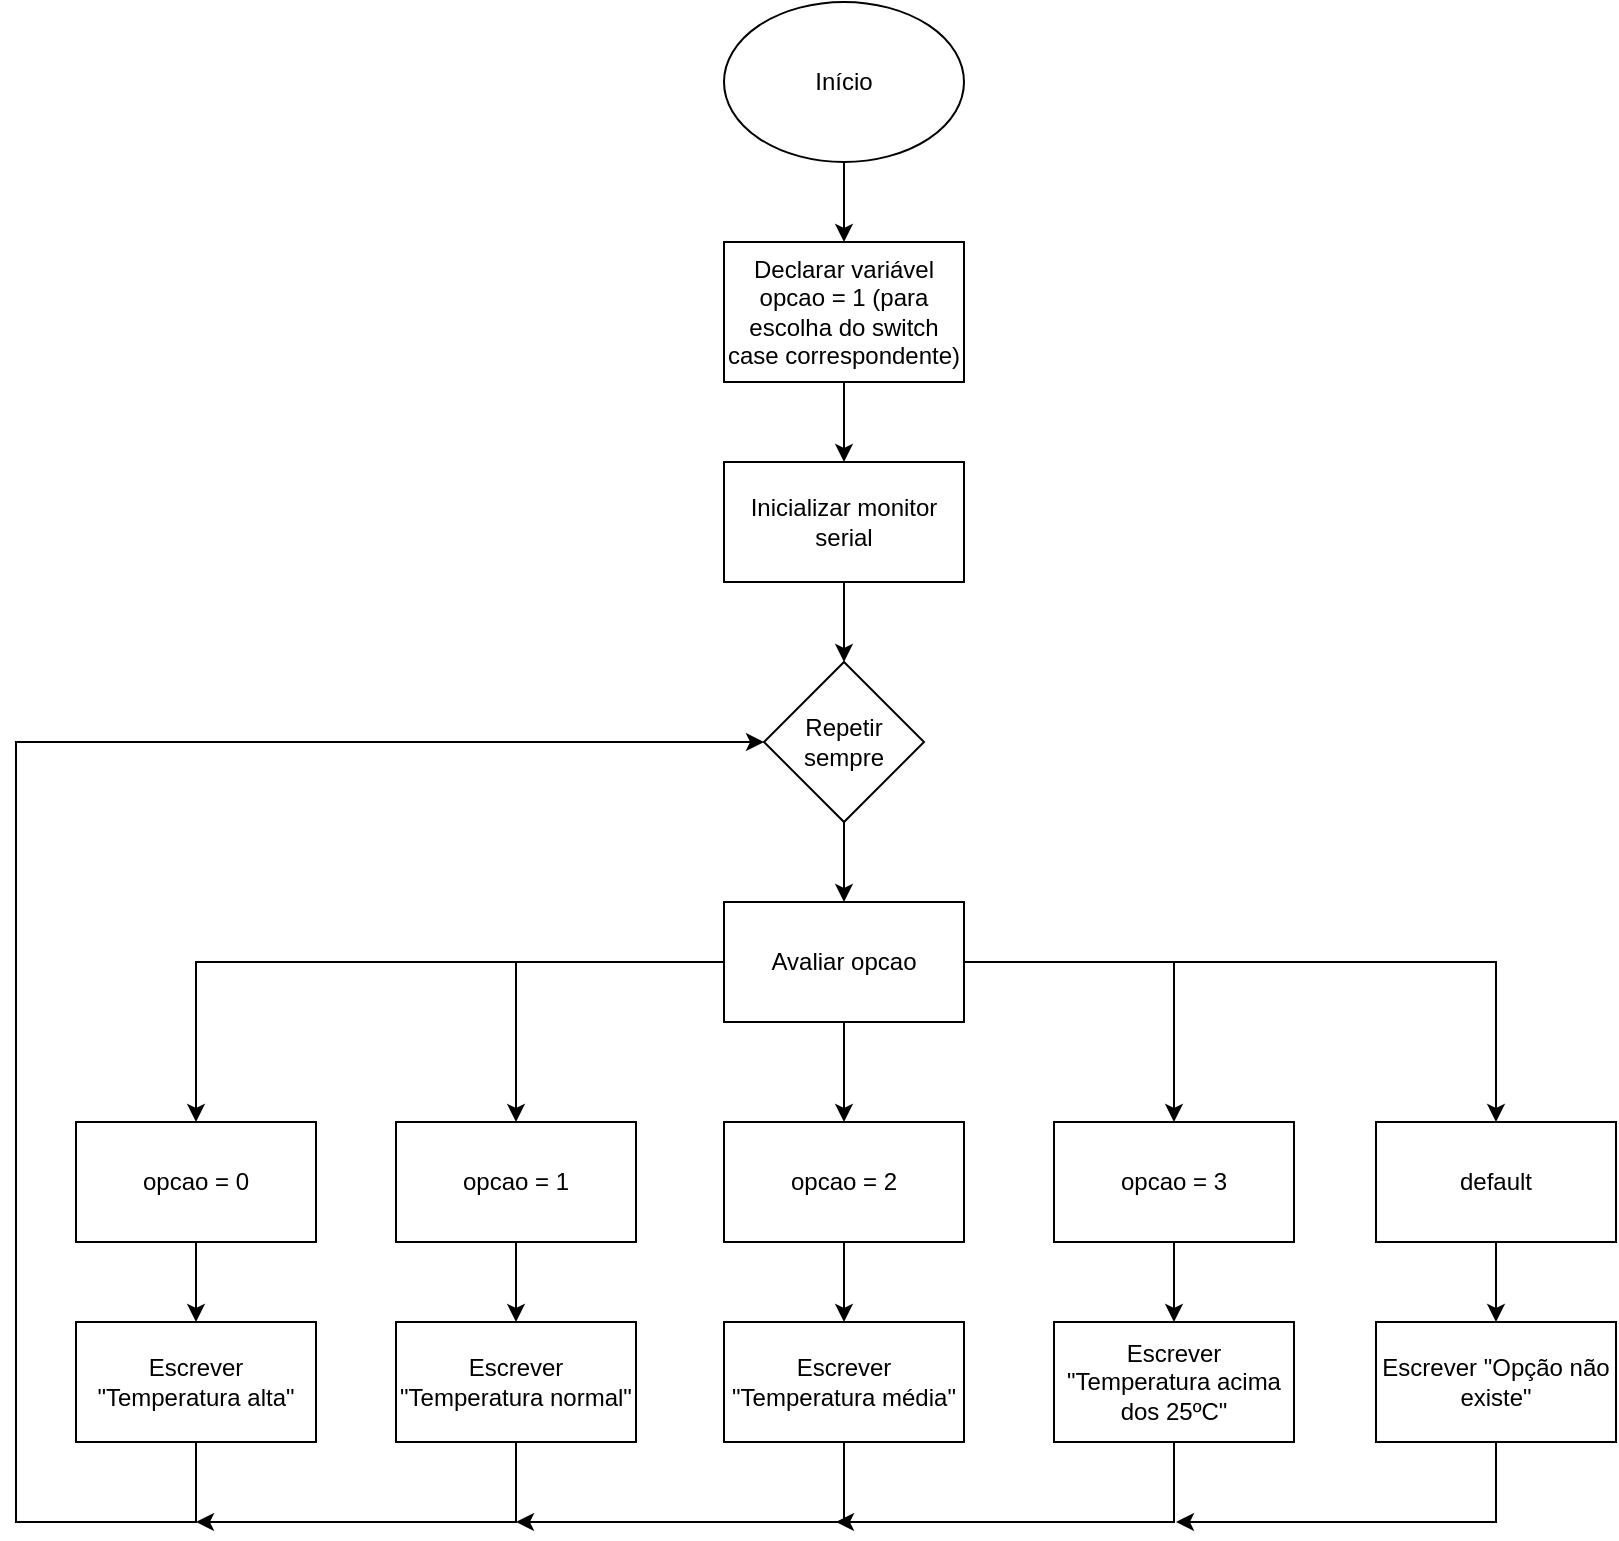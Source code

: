 <mxfile version="28.2.5">
  <diagram name="Página-1" id="gy2yo7RkpKanjK4BpiVM">
    <mxGraphModel dx="1428" dy="849" grid="1" gridSize="10" guides="1" tooltips="1" connect="1" arrows="1" fold="1" page="1" pageScale="1" pageWidth="827" pageHeight="1169" math="0" shadow="0">
      <root>
        <mxCell id="0" />
        <mxCell id="1" parent="0" />
        <mxCell id="s2uIdZ-xBV_o9WMeRKXz-3" style="edgeStyle=orthogonalEdgeStyle;rounded=0;orthogonalLoop=1;jettySize=auto;html=1;entryX=0.5;entryY=0;entryDx=0;entryDy=0;" parent="1" source="s2uIdZ-xBV_o9WMeRKXz-1" target="s2uIdZ-xBV_o9WMeRKXz-2" edge="1">
          <mxGeometry relative="1" as="geometry" />
        </mxCell>
        <mxCell id="s2uIdZ-xBV_o9WMeRKXz-1" value="Início" style="ellipse;whiteSpace=wrap;html=1;" parent="1" vertex="1">
          <mxGeometry x="354" y="40" width="120" height="80" as="geometry" />
        </mxCell>
        <mxCell id="s2uIdZ-xBV_o9WMeRKXz-5" style="edgeStyle=orthogonalEdgeStyle;rounded=0;orthogonalLoop=1;jettySize=auto;html=1;entryX=0.5;entryY=0;entryDx=0;entryDy=0;" parent="1" source="s2uIdZ-xBV_o9WMeRKXz-2" target="s2uIdZ-xBV_o9WMeRKXz-4" edge="1">
          <mxGeometry relative="1" as="geometry" />
        </mxCell>
        <mxCell id="s2uIdZ-xBV_o9WMeRKXz-2" value="Declarar variável opcao = 1 (para escolha do switch case correspondente)" style="rounded=0;whiteSpace=wrap;html=1;" parent="1" vertex="1">
          <mxGeometry x="354" y="160" width="120" height="70" as="geometry" />
        </mxCell>
        <mxCell id="s2uIdZ-xBV_o9WMeRKXz-7" style="edgeStyle=orthogonalEdgeStyle;rounded=0;orthogonalLoop=1;jettySize=auto;html=1;entryX=0.5;entryY=0;entryDx=0;entryDy=0;" parent="1" source="s2uIdZ-xBV_o9WMeRKXz-4" target="s2uIdZ-xBV_o9WMeRKXz-6" edge="1">
          <mxGeometry relative="1" as="geometry" />
        </mxCell>
        <mxCell id="s2uIdZ-xBV_o9WMeRKXz-4" value="Inicializar monitor serial" style="rounded=0;whiteSpace=wrap;html=1;" parent="1" vertex="1">
          <mxGeometry x="354" y="270" width="120" height="60" as="geometry" />
        </mxCell>
        <mxCell id="s2uIdZ-xBV_o9WMeRKXz-19" style="edgeStyle=orthogonalEdgeStyle;rounded=0;orthogonalLoop=1;jettySize=auto;html=1;entryX=0.5;entryY=0;entryDx=0;entryDy=0;" parent="1" source="s2uIdZ-xBV_o9WMeRKXz-6" target="s2uIdZ-xBV_o9WMeRKXz-8" edge="1">
          <mxGeometry relative="1" as="geometry" />
        </mxCell>
        <mxCell id="s2uIdZ-xBV_o9WMeRKXz-6" value="Repetir sempre" style="rhombus;whiteSpace=wrap;html=1;" parent="1" vertex="1">
          <mxGeometry x="374" y="370" width="80" height="80" as="geometry" />
        </mxCell>
        <mxCell id="s2uIdZ-xBV_o9WMeRKXz-14" style="edgeStyle=orthogonalEdgeStyle;rounded=0;orthogonalLoop=1;jettySize=auto;html=1;entryX=0.5;entryY=0;entryDx=0;entryDy=0;" parent="1" source="s2uIdZ-xBV_o9WMeRKXz-8" target="s2uIdZ-xBV_o9WMeRKXz-9" edge="1">
          <mxGeometry relative="1" as="geometry" />
        </mxCell>
        <mxCell id="s2uIdZ-xBV_o9WMeRKXz-15" style="edgeStyle=orthogonalEdgeStyle;rounded=0;orthogonalLoop=1;jettySize=auto;html=1;entryX=0.5;entryY=0;entryDx=0;entryDy=0;" parent="1" source="s2uIdZ-xBV_o9WMeRKXz-8" target="s2uIdZ-xBV_o9WMeRKXz-10" edge="1">
          <mxGeometry relative="1" as="geometry" />
        </mxCell>
        <mxCell id="s2uIdZ-xBV_o9WMeRKXz-16" style="edgeStyle=orthogonalEdgeStyle;rounded=0;orthogonalLoop=1;jettySize=auto;html=1;entryX=0.5;entryY=0;entryDx=0;entryDy=0;" parent="1" source="s2uIdZ-xBV_o9WMeRKXz-8" target="s2uIdZ-xBV_o9WMeRKXz-11" edge="1">
          <mxGeometry relative="1" as="geometry" />
        </mxCell>
        <mxCell id="s2uIdZ-xBV_o9WMeRKXz-17" style="edgeStyle=orthogonalEdgeStyle;rounded=0;orthogonalLoop=1;jettySize=auto;html=1;entryX=0.5;entryY=0;entryDx=0;entryDy=0;" parent="1" source="s2uIdZ-xBV_o9WMeRKXz-8" target="s2uIdZ-xBV_o9WMeRKXz-12" edge="1">
          <mxGeometry relative="1" as="geometry" />
        </mxCell>
        <mxCell id="s2uIdZ-xBV_o9WMeRKXz-18" style="edgeStyle=orthogonalEdgeStyle;rounded=0;orthogonalLoop=1;jettySize=auto;html=1;entryX=0.5;entryY=0;entryDx=0;entryDy=0;" parent="1" source="s2uIdZ-xBV_o9WMeRKXz-8" target="s2uIdZ-xBV_o9WMeRKXz-13" edge="1">
          <mxGeometry relative="1" as="geometry" />
        </mxCell>
        <mxCell id="s2uIdZ-xBV_o9WMeRKXz-8" value="Avaliar opcao" style="rounded=0;whiteSpace=wrap;html=1;" parent="1" vertex="1">
          <mxGeometry x="354" y="490" width="120" height="60" as="geometry" />
        </mxCell>
        <mxCell id="s2uIdZ-xBV_o9WMeRKXz-29" style="edgeStyle=orthogonalEdgeStyle;rounded=0;orthogonalLoop=1;jettySize=auto;html=1;entryX=0.5;entryY=0;entryDx=0;entryDy=0;" parent="1" source="s2uIdZ-xBV_o9WMeRKXz-9" target="s2uIdZ-xBV_o9WMeRKXz-24" edge="1">
          <mxGeometry relative="1" as="geometry" />
        </mxCell>
        <mxCell id="s2uIdZ-xBV_o9WMeRKXz-9" value="opcao = 0" style="rounded=0;whiteSpace=wrap;html=1;" parent="1" vertex="1">
          <mxGeometry x="30" y="600" width="120" height="60" as="geometry" />
        </mxCell>
        <mxCell id="s2uIdZ-xBV_o9WMeRKXz-30" style="edgeStyle=orthogonalEdgeStyle;rounded=0;orthogonalLoop=1;jettySize=auto;html=1;entryX=0.5;entryY=0;entryDx=0;entryDy=0;" parent="1" source="s2uIdZ-xBV_o9WMeRKXz-10" target="s2uIdZ-xBV_o9WMeRKXz-25" edge="1">
          <mxGeometry relative="1" as="geometry" />
        </mxCell>
        <mxCell id="s2uIdZ-xBV_o9WMeRKXz-10" value="opcao = 1" style="rounded=0;whiteSpace=wrap;html=1;" parent="1" vertex="1">
          <mxGeometry x="190" y="600" width="120" height="60" as="geometry" />
        </mxCell>
        <mxCell id="s2uIdZ-xBV_o9WMeRKXz-31" style="edgeStyle=orthogonalEdgeStyle;rounded=0;orthogonalLoop=1;jettySize=auto;html=1;entryX=0.5;entryY=0;entryDx=0;entryDy=0;" parent="1" source="s2uIdZ-xBV_o9WMeRKXz-11" target="s2uIdZ-xBV_o9WMeRKXz-26" edge="1">
          <mxGeometry relative="1" as="geometry" />
        </mxCell>
        <mxCell id="s2uIdZ-xBV_o9WMeRKXz-11" value="opcao = 2" style="rounded=0;whiteSpace=wrap;html=1;" parent="1" vertex="1">
          <mxGeometry x="354" y="600" width="120" height="60" as="geometry" />
        </mxCell>
        <mxCell id="s2uIdZ-xBV_o9WMeRKXz-32" style="edgeStyle=orthogonalEdgeStyle;rounded=0;orthogonalLoop=1;jettySize=auto;html=1;entryX=0.5;entryY=0;entryDx=0;entryDy=0;" parent="1" source="s2uIdZ-xBV_o9WMeRKXz-12" target="s2uIdZ-xBV_o9WMeRKXz-27" edge="1">
          <mxGeometry relative="1" as="geometry" />
        </mxCell>
        <mxCell id="s2uIdZ-xBV_o9WMeRKXz-12" value="opcao = 3" style="rounded=0;whiteSpace=wrap;html=1;" parent="1" vertex="1">
          <mxGeometry x="519" y="600" width="120" height="60" as="geometry" />
        </mxCell>
        <mxCell id="s2uIdZ-xBV_o9WMeRKXz-33" style="edgeStyle=orthogonalEdgeStyle;rounded=0;orthogonalLoop=1;jettySize=auto;html=1;entryX=0.5;entryY=0;entryDx=0;entryDy=0;" parent="1" source="s2uIdZ-xBV_o9WMeRKXz-13" target="s2uIdZ-xBV_o9WMeRKXz-28" edge="1">
          <mxGeometry relative="1" as="geometry" />
        </mxCell>
        <mxCell id="s2uIdZ-xBV_o9WMeRKXz-13" value="default" style="rounded=0;whiteSpace=wrap;html=1;" parent="1" vertex="1">
          <mxGeometry x="680" y="600" width="120" height="60" as="geometry" />
        </mxCell>
        <mxCell id="s2uIdZ-xBV_o9WMeRKXz-34" style="edgeStyle=orthogonalEdgeStyle;rounded=0;orthogonalLoop=1;jettySize=auto;html=1;entryX=0;entryY=0.5;entryDx=0;entryDy=0;" parent="1" source="s2uIdZ-xBV_o9WMeRKXz-24" target="s2uIdZ-xBV_o9WMeRKXz-6" edge="1">
          <mxGeometry relative="1" as="geometry">
            <Array as="points">
              <mxPoint x="90" y="800" />
              <mxPoint y="800" />
              <mxPoint y="410" />
            </Array>
          </mxGeometry>
        </mxCell>
        <mxCell id="s2uIdZ-xBV_o9WMeRKXz-24" value="Escrever &quot;Temperatura alta&quot;" style="rounded=0;whiteSpace=wrap;html=1;" parent="1" vertex="1">
          <mxGeometry x="30" y="700" width="120" height="60" as="geometry" />
        </mxCell>
        <mxCell id="s2uIdZ-xBV_o9WMeRKXz-35" style="edgeStyle=orthogonalEdgeStyle;rounded=0;orthogonalLoop=1;jettySize=auto;html=1;" parent="1" source="s2uIdZ-xBV_o9WMeRKXz-25" edge="1">
          <mxGeometry relative="1" as="geometry">
            <mxPoint x="90" y="800.0" as="targetPoint" />
            <Array as="points">
              <mxPoint x="250" y="800" />
            </Array>
          </mxGeometry>
        </mxCell>
        <mxCell id="s2uIdZ-xBV_o9WMeRKXz-25" value="Escrever &quot;Temperatura normal&quot;" style="rounded=0;whiteSpace=wrap;html=1;" parent="1" vertex="1">
          <mxGeometry x="190" y="700" width="120" height="60" as="geometry" />
        </mxCell>
        <mxCell id="s2uIdZ-xBV_o9WMeRKXz-36" style="edgeStyle=orthogonalEdgeStyle;rounded=0;orthogonalLoop=1;jettySize=auto;html=1;" parent="1" source="s2uIdZ-xBV_o9WMeRKXz-26" edge="1">
          <mxGeometry relative="1" as="geometry">
            <mxPoint x="250.0" y="800.0" as="targetPoint" />
            <Array as="points">
              <mxPoint x="414" y="800" />
            </Array>
          </mxGeometry>
        </mxCell>
        <mxCell id="s2uIdZ-xBV_o9WMeRKXz-26" value="Escrever &quot;Temperatura média&quot;" style="rounded=0;whiteSpace=wrap;html=1;" parent="1" vertex="1">
          <mxGeometry x="354" y="700" width="120" height="60" as="geometry" />
        </mxCell>
        <mxCell id="s2uIdZ-xBV_o9WMeRKXz-37" style="edgeStyle=orthogonalEdgeStyle;rounded=0;orthogonalLoop=1;jettySize=auto;html=1;" parent="1" source="s2uIdZ-xBV_o9WMeRKXz-27" edge="1">
          <mxGeometry relative="1" as="geometry">
            <mxPoint x="410" y="800.0" as="targetPoint" />
            <Array as="points">
              <mxPoint x="579" y="800" />
            </Array>
          </mxGeometry>
        </mxCell>
        <mxCell id="s2uIdZ-xBV_o9WMeRKXz-27" value="Escrever &quot;Temperatura acima dos 25ºC&quot;" style="rounded=0;whiteSpace=wrap;html=1;" parent="1" vertex="1">
          <mxGeometry x="519" y="700" width="120" height="60" as="geometry" />
        </mxCell>
        <mxCell id="s2uIdZ-xBV_o9WMeRKXz-38" style="edgeStyle=orthogonalEdgeStyle;rounded=0;orthogonalLoop=1;jettySize=auto;html=1;" parent="1" source="s2uIdZ-xBV_o9WMeRKXz-28" edge="1">
          <mxGeometry relative="1" as="geometry">
            <mxPoint x="580" y="800.0" as="targetPoint" />
            <Array as="points">
              <mxPoint x="740" y="800" />
            </Array>
          </mxGeometry>
        </mxCell>
        <mxCell id="s2uIdZ-xBV_o9WMeRKXz-28" value="Escrever &quot;Opção não existe&quot;" style="rounded=0;whiteSpace=wrap;html=1;" parent="1" vertex="1">
          <mxGeometry x="680" y="700" width="120" height="60" as="geometry" />
        </mxCell>
      </root>
    </mxGraphModel>
  </diagram>
</mxfile>
